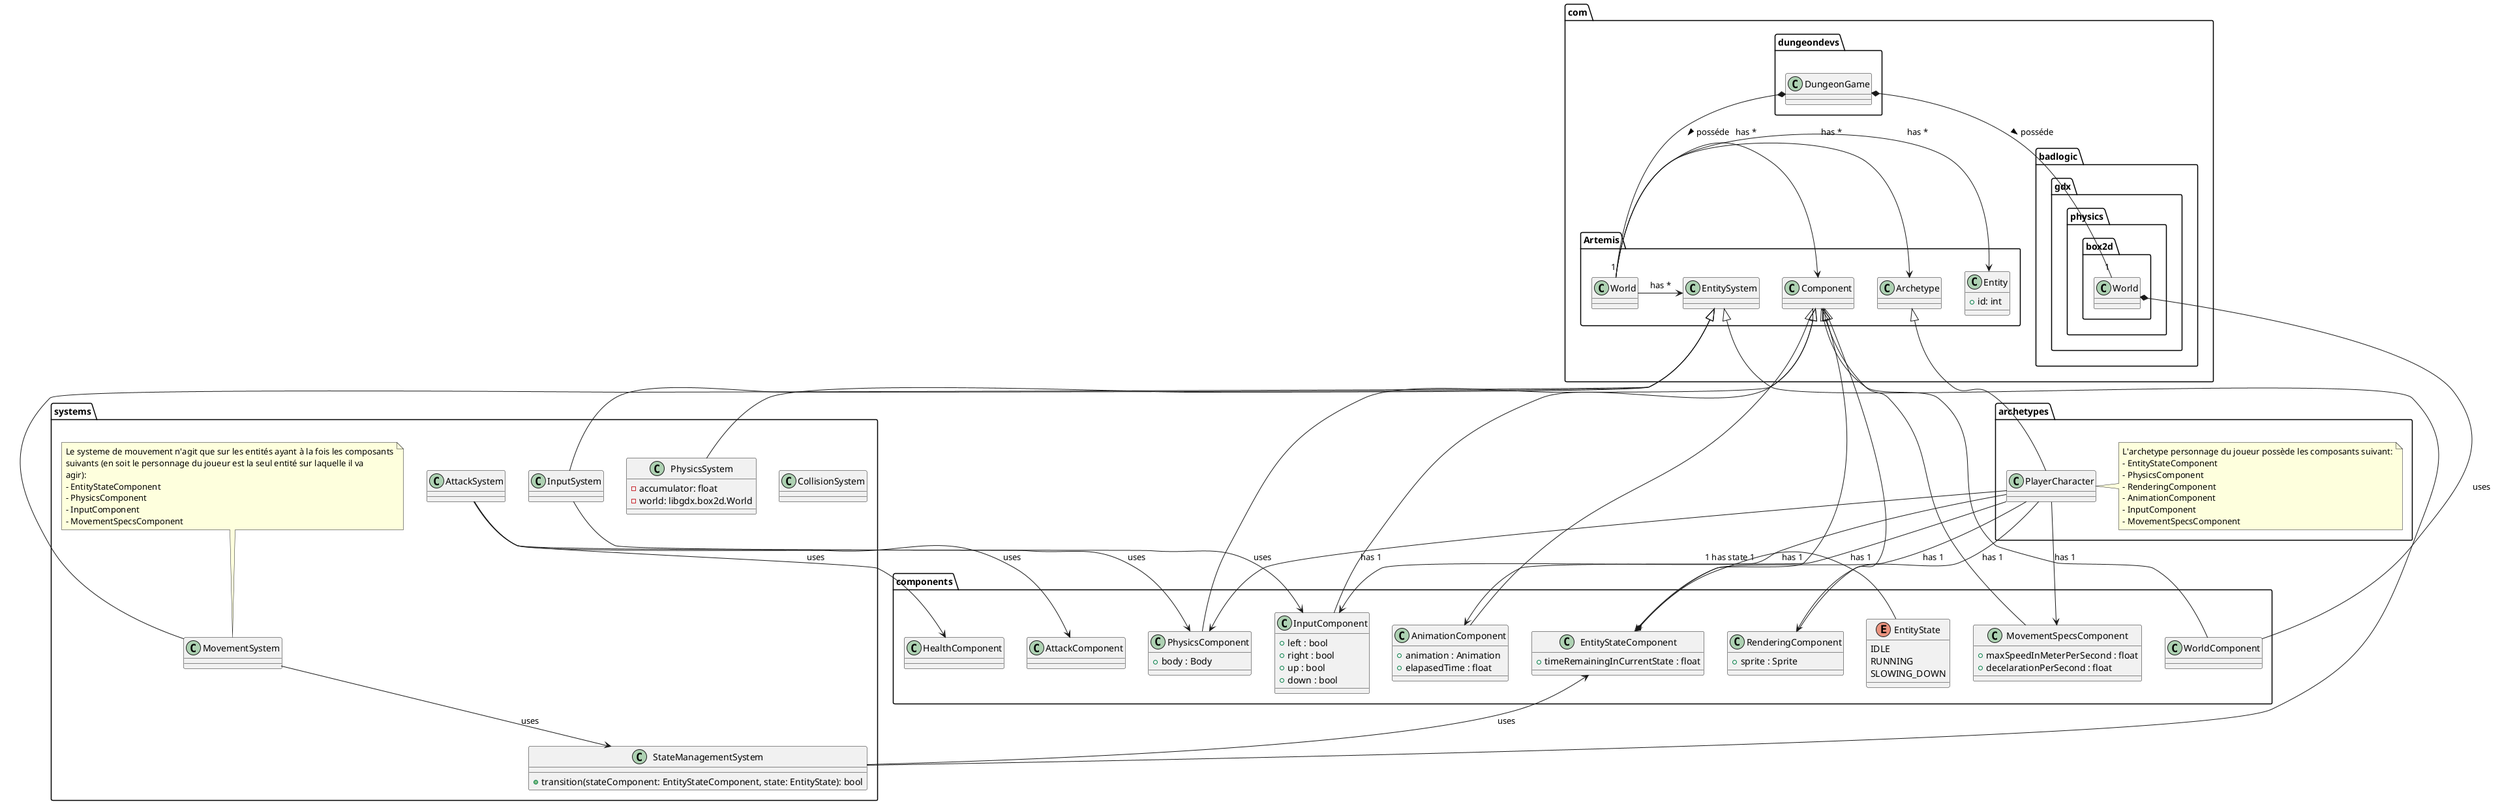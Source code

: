@startuml
/'
******************
    Setups and includes
******************
'/
' skinparam groupInheritance 3

!global $componentClass = com.Artemis.Component
!global $systemClass = com.Artemis.EntitySystem
!global $entityClass = com.Artemis.Entity
!global $artemisWorldClass = com.Artemis.World
!global $box2dWorldClass = com.badlogic.gdx.physics.box2d.World
!global $archetypeClass = com.Artemis.Archetype

!procedure $defineAsComponent($className)
    $componentClass <|-- $className
!endprocedure

!procedure $defineAsSystem($className)
    $systemClass <|-- $className
!endprocedure

!procedure $defineAsEntity($className)
    $entityClass <|-- $className
    $addRelationship($className, $componentClass, $relationship="has", $rightMultiplicity="*", $sign="->")
!endprocedure

!procedure $defineAsArchetype($className)
    $archetypeClass <|-- $className
!endprocedure

!procedure $addRelationship($class1Name, $class2Name, $leftMultiplicity="", $rightMultiplicity="", $sign="->", $relationship="uses", $direction=">", $hide=%false())
    !if %not($hide)
        "$class1Name" $sign "$class2Name" : $leftMultiplicity $relationship $rightMultiplicity
    !endif
!endprocedure

!procedure $addRelationshipsToClass($className, $classes, $leftMultiplicity="", $rightMultiplicity="", $sign="->", $relationship="", $hideRelationships=%false())

    !foreach $class in %splitstr($classes, ",")
        $addRelationship($className, $class, $leftMultiplicity, $rightMultiplicity, $sign, $relationship, ">", $hideRelationships)
    !endfor
!endprocedure

class $artemisWorldClass {

}
!$classes = $entityClass + "," + $componentClass + "," + $systemClass + "," + $archetypeClass
$addRelationshipsToClass($artemisWorldClass, $classes, $rightMultiplicity="*", $sign="->", $relationship="has", $hideRelationships=%false())

class $componentClass {

}

class $systemClass {

}

class $entityClass {
    + id: int
}

class $archetypeClass {

}

/'
******************
    Components
******************
'/
namespace components {
    class PhysicsComponent {
        + body : Body
    }

    class RenderingComponent {
        + sprite : Sprite
    }

    class AnimationComponent {
        + animation : Animation
        + elapasedTime : float
    }

    class InputComponent {
        + left : bool
        + right : bool
        + up : bool
        + down : bool
    }

    class AttackComponent {

    }

    class HealthComponent {

    }

    enum EntityState {
        IDLE
        RUNNING
        SLOWING_DOWN
    }

    class EntityStateComponent {
        + timeRemainingInCurrentState : float
    }

    $addRelationship(EntityStateComponent, EntityState, $leftMultiplicity="1", $rightMultiplicity="1", $sign="*-", $relationship="has state", $direction=">", $hide=%false())

    class MovementSpecsComponent {
        + maxSpeedInMeterPerSecond : float
        + decelarationPerSecond : float
    }

    class WorldComponent {

    }
    $addRelationship(WorldComponent, $box2dWorldClass, $sign="--*", $hide=%false())
}

'******************
$defineAsComponent(PhysicsComponent)
$defineAsComponent(RenderingComponent)
$defineAsComponent(AnimationComponent)
$defineAsComponent(InputComponent)
$defineAsComponent(EntityStateComponent)
$defineAsComponent(MovementSpecsComponent)
$defineAsComponent(WorldComponent)

/'
******************
    Systems
******************
'/
namespace systems {
    class MovementSystem {

    }

    class CollisionSystem {
    }

    class AttackSystem {
    }
    $addRelationship(AttackSystem, AttackComponent, $sign="-->", $relationship="uses", $hide=%false())
    $addRelationship(AttackSystem, HealthComponent, $sign="-->", $relationship="uses", $hide=%false())
    $addRelationship(AttackSystem, PhysicsComponent, $sign="-->", $relationship="uses", $hide=%false())

    /' movement system only act on entities which have all of the following components

    - EntityStateComponent
    - PhysicsComponent
    - InputComponent
    - MovementSpecsComponent
    '/
    $addRelationshipsToClass(MovementSystem, "EntityStateComponent, PhysicsComponent, InputComponent, MovementSpecsComponent", $rightMultiplicity="*", $sign="->", $relationship="only act on", $hideRelationships=%true())

    $addRelationship(MovementSystem, StateManagementSystem, $sign="-->", $relationship="uses", $hide=%false())

    Note top of MovementSystem
    Le systeme de mouvement n'agit que sur les entités ayant à la fois les composants
    suivants (en soit le personnage du joueur est la seul entité sur laquelle il va
    agir):
    - EntityStateComponent
    - PhysicsComponent
    - InputComponent
    - MovementSpecsComponent
    End Note

    class StateManagementSystem {
        + transition(stateComponent: EntityStateComponent, state: EntityState): bool
    }
    $addRelationship(StateManagementSystem, EntityStateComponent, $sign="-->", $relationship="uses", $hide=%false())

    class PhysicsSystem {
        - accumulator: float
        - world: libgdx.box2d.World
    }

    class InputSystem {

    }
    $addRelationship(InputSystem, InputComponent, $sign="-->", $relationship="uses", $hide=%false())
}

'******************
$defineAsSystem(MovementSystem)
$defineAsSystem(StateManagementSystem)
$defineAsSystem(PhysicsSystem)
$defineAsSystem(InputSystem)

'******************
namespace archetypes {

    class PlayerCharacter {
    }
    $addRelationshipsToClass(PlayerCharacter, "EntityStateComponent,PhysicsComponent,RenderingComponent,AnimationComponent,InputComponent,MovementSpecsComponent", $rightMultiplicity="1", $sign="-->", $relationship="has", $hideRelationships=%false())




    $defineAsArchetype(PlayerCharacter)
    Note right of PlayerCharacter
    L'archetype personnage du joueur possède les composants suivant:
    - EntityStateComponent
    - PhysicsComponent
    - RenderingComponent
    - AnimationComponent
    - InputComponent
    - MovementSpecsComponent
    End Note
}
'*****************


class com.dungeondevs.DungeonGame {
}
com.dungeondevs.DungeonGame *-- $artemisWorldClass : posséde > "1"
com.dungeondevs.DungeonGame *-- $box2dWorldClass : posséde > "1"

' hide components
@enduml